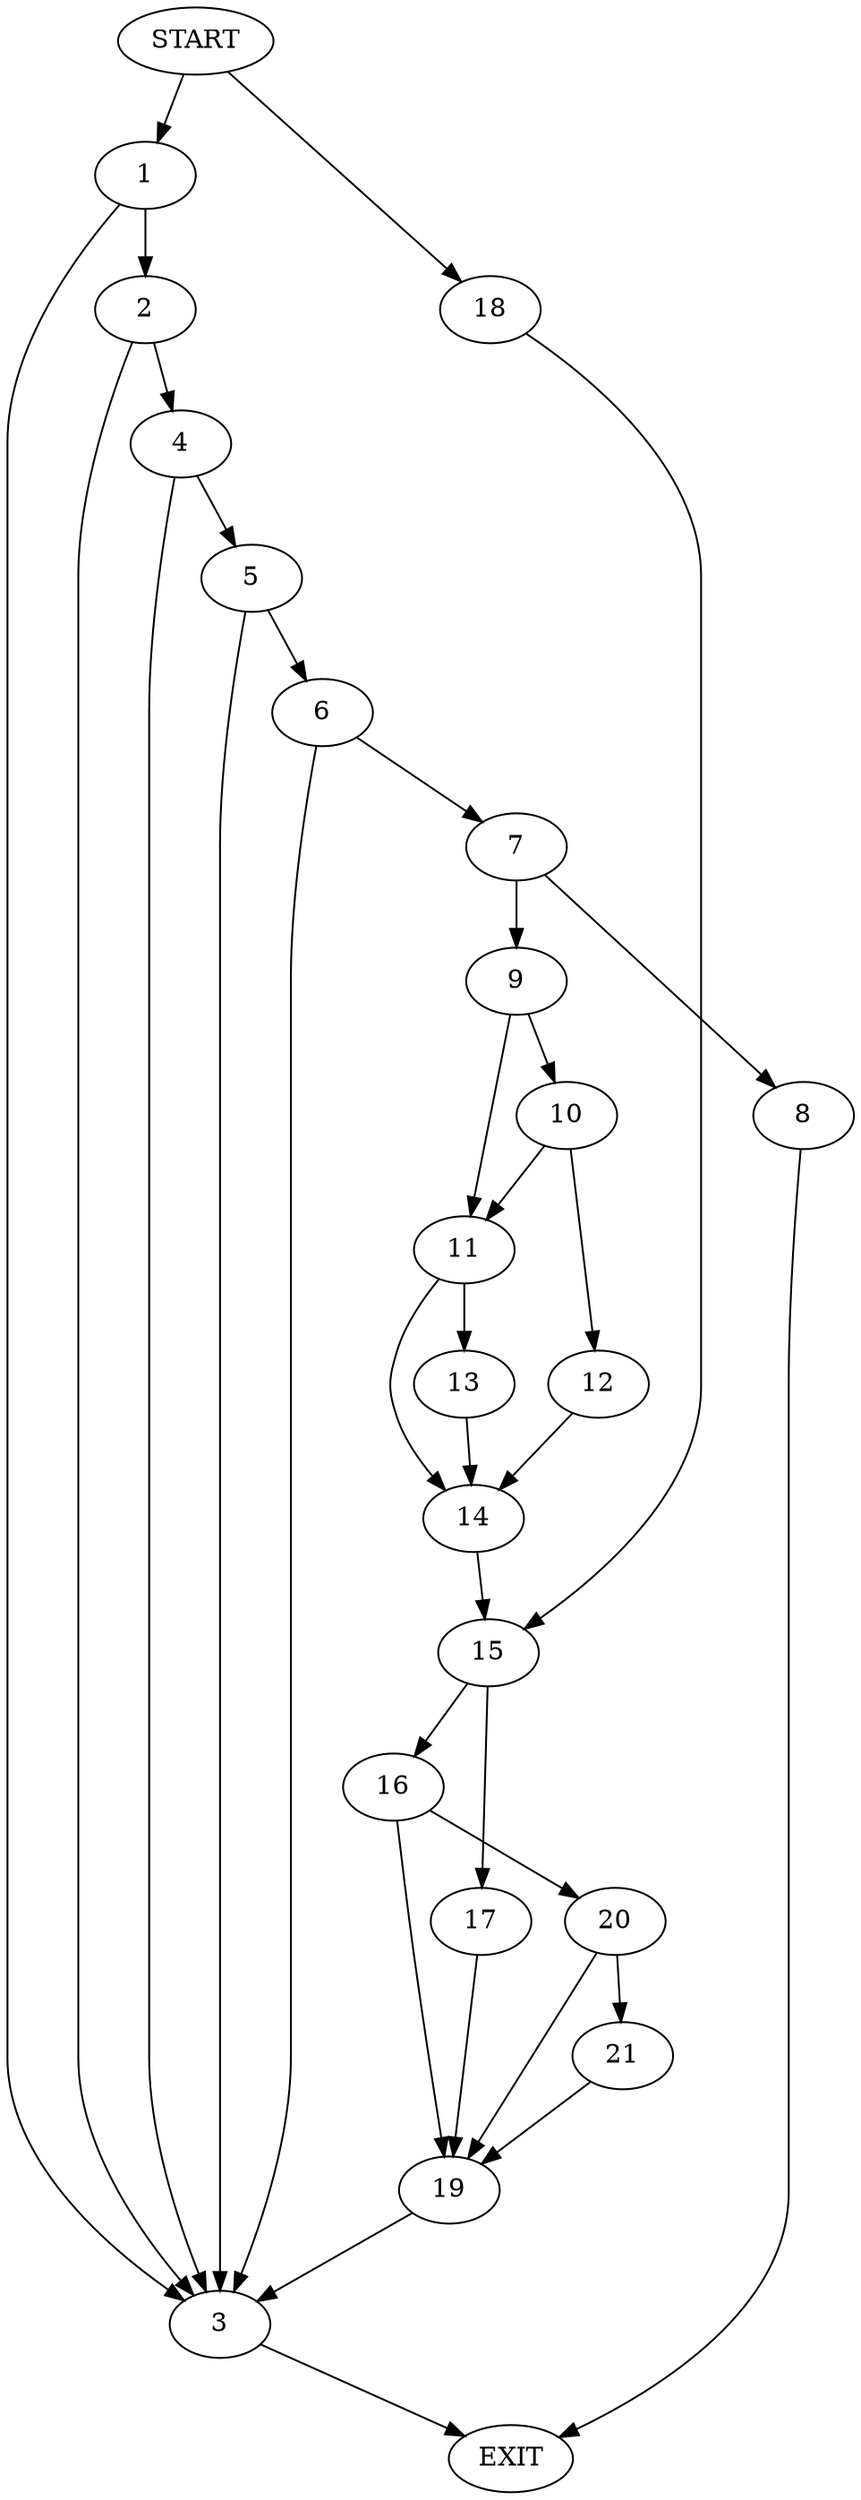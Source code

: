 digraph {
0 [label="START"]
22 [label="EXIT"]
0 -> 1
1 -> 2
1 -> 3
3 -> 22
2 -> 4
2 -> 3
4 -> 5
4 -> 3
5 -> 6
5 -> 3
6 -> 3
6 -> 7
7 -> 8
7 -> 9
9 -> 10
9 -> 11
8 -> 22
10 -> 12
10 -> 11
11 -> 13
11 -> 14
12 -> 14
14 -> 15
13 -> 14
15 -> 16
15 -> 17
0 -> 18
18 -> 15
16 -> 19
16 -> 20
17 -> 19
19 -> 3
20 -> 19
20 -> 21
21 -> 19
}
